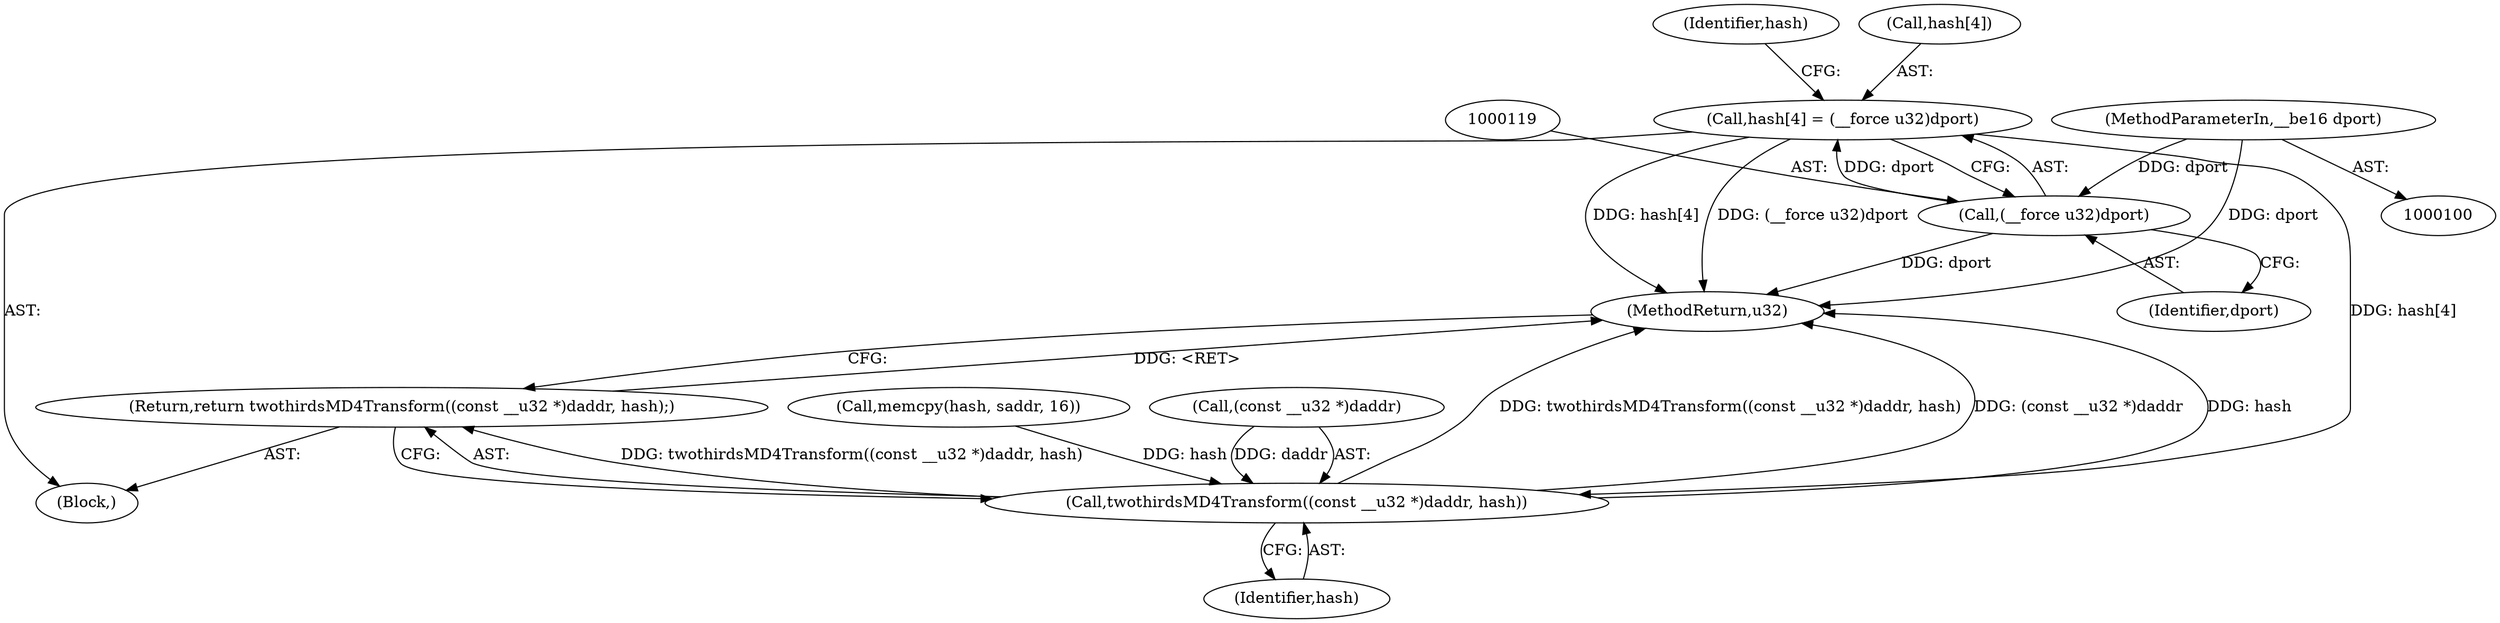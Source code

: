 digraph "1_linux_6e5714eaf77d79ae1c8b47e3e040ff5411b717ec_6@array" {
"1000114" [label="(Call,hash[4] = (__force u32)dport)"];
"1000118" [label="(Call,(__force u32)dport)"];
"1000103" [label="(MethodParameterIn,__be16 dport)"];
"1000134" [label="(Call,twothirdsMD4Transform((const __u32 *)daddr, hash))"];
"1000133" [label="(Return,return twothirdsMD4Transform((const __u32 *)daddr, hash);)"];
"1000135" [label="(Call,(const __u32 *)daddr)"];
"1000114" [label="(Call,hash[4] = (__force u32)dport)"];
"1000139" [label="(MethodReturn,u32)"];
"1000104" [label="(Block,)"];
"1000120" [label="(Identifier,dport)"];
"1000138" [label="(Identifier,hash)"];
"1000133" [label="(Return,return twothirdsMD4Transform((const __u32 *)daddr, hash);)"];
"1000103" [label="(MethodParameterIn,__be16 dport)"];
"1000124" [label="(Identifier,hash)"];
"1000110" [label="(Call,memcpy(hash, saddr, 16))"];
"1000134" [label="(Call,twothirdsMD4Transform((const __u32 *)daddr, hash))"];
"1000118" [label="(Call,(__force u32)dport)"];
"1000115" [label="(Call,hash[4])"];
"1000114" -> "1000104"  [label="AST: "];
"1000114" -> "1000118"  [label="CFG: "];
"1000115" -> "1000114"  [label="AST: "];
"1000118" -> "1000114"  [label="AST: "];
"1000124" -> "1000114"  [label="CFG: "];
"1000114" -> "1000139"  [label="DDG: (__force u32)dport"];
"1000114" -> "1000139"  [label="DDG: hash[4]"];
"1000118" -> "1000114"  [label="DDG: dport"];
"1000114" -> "1000134"  [label="DDG: hash[4]"];
"1000118" -> "1000120"  [label="CFG: "];
"1000119" -> "1000118"  [label="AST: "];
"1000120" -> "1000118"  [label="AST: "];
"1000118" -> "1000139"  [label="DDG: dport"];
"1000103" -> "1000118"  [label="DDG: dport"];
"1000103" -> "1000100"  [label="AST: "];
"1000103" -> "1000139"  [label="DDG: dport"];
"1000134" -> "1000133"  [label="AST: "];
"1000134" -> "1000138"  [label="CFG: "];
"1000135" -> "1000134"  [label="AST: "];
"1000138" -> "1000134"  [label="AST: "];
"1000133" -> "1000134"  [label="CFG: "];
"1000134" -> "1000139"  [label="DDG: hash"];
"1000134" -> "1000139"  [label="DDG: twothirdsMD4Transform((const __u32 *)daddr, hash)"];
"1000134" -> "1000139"  [label="DDG: (const __u32 *)daddr"];
"1000134" -> "1000133"  [label="DDG: twothirdsMD4Transform((const __u32 *)daddr, hash)"];
"1000135" -> "1000134"  [label="DDG: daddr"];
"1000110" -> "1000134"  [label="DDG: hash"];
"1000133" -> "1000104"  [label="AST: "];
"1000139" -> "1000133"  [label="CFG: "];
"1000133" -> "1000139"  [label="DDG: <RET>"];
}
